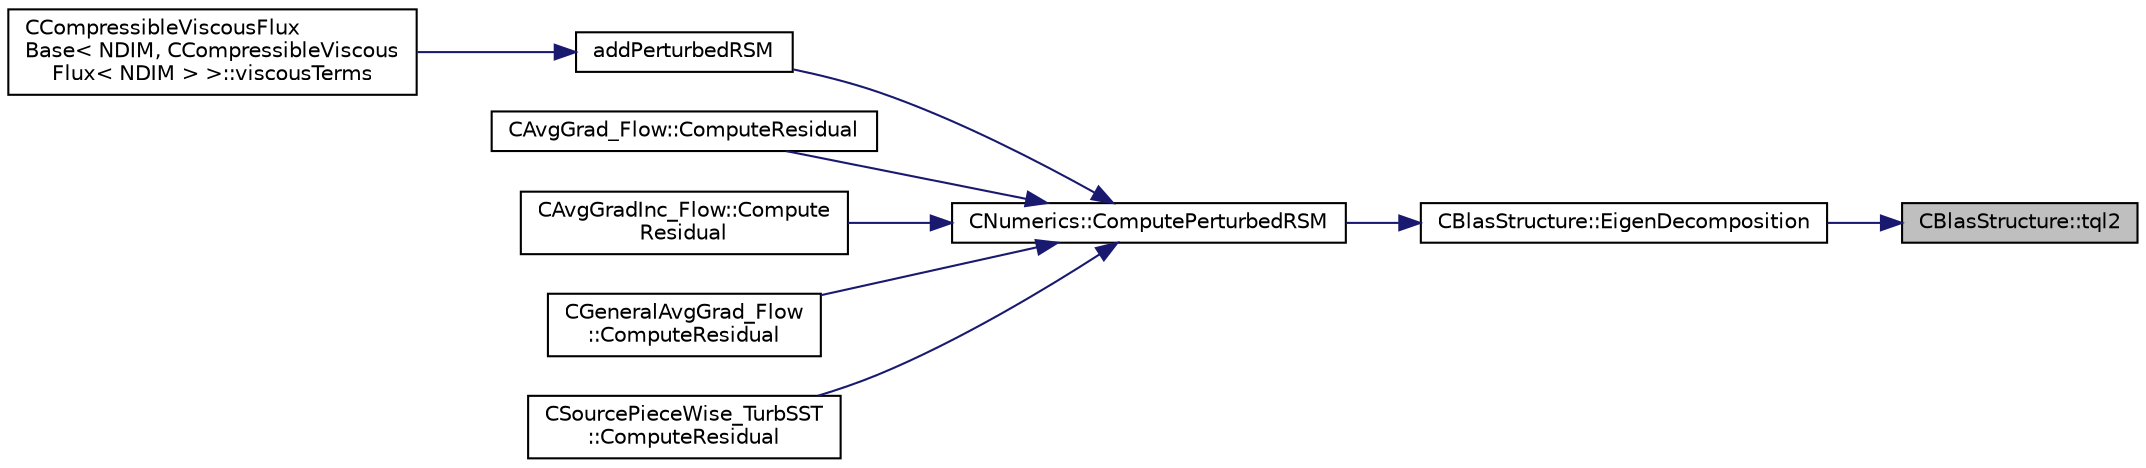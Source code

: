 digraph "CBlasStructure::tql2"
{
 // LATEX_PDF_SIZE
  edge [fontname="Helvetica",fontsize="10",labelfontname="Helvetica",labelfontsize="10"];
  node [fontname="Helvetica",fontsize="10",shape=record];
  rankdir="RL";
  Node1 [label="CBlasStructure::tql2",height=0.2,width=0.4,color="black", fillcolor="grey75", style="filled", fontcolor="black",tooltip="tql2 Author:"];
  Node1 -> Node2 [dir="back",color="midnightblue",fontsize="10",style="solid",fontname="Helvetica"];
  Node2 [label="CBlasStructure::EigenDecomposition",height=0.2,width=0.4,color="black", fillcolor="white", style="filled",URL="$classCBlasStructure.html#a277569e1a51bf41ac5b988a839b309c7",tooltip="Decomposes the symmetric matrix A_ij, into eigenvectors and eigenvalues."];
  Node2 -> Node3 [dir="back",color="midnightblue",fontsize="10",style="solid",fontname="Helvetica"];
  Node3 [label="CNumerics::ComputePerturbedRSM",height=0.2,width=0.4,color="black", fillcolor="white", style="filled",URL="$classCNumerics.html#a63e8563eb6e5e4afd133f3147e2d3390",tooltip="Perturb the Reynolds stress tensor based on parameters."];
  Node3 -> Node4 [dir="back",color="midnightblue",fontsize="10",style="solid",fontname="Helvetica"];
  Node4 [label="addPerturbedRSM",height=0.2,width=0.4,color="black", fillcolor="white", style="filled",URL="$diffusion_2common_8hpp.html#a280131aa990e531f4da1ffc2aa30c691",tooltip="Add perturbed stress tensor."];
  Node4 -> Node5 [dir="back",color="midnightblue",fontsize="10",style="solid",fontname="Helvetica"];
  Node5 [label="CCompressibleViscousFlux\lBase\< NDIM, CCompressibleViscous\lFlux\< NDIM \> \>::viscousTerms",height=0.2,width=0.4,color="black", fillcolor="white", style="filled",URL="$classCCompressibleViscousFluxBase.html#a2feac6faba6a30370c0632c74d6d4cf4",tooltip="Add viscous contributions to flux and jacobians."];
  Node3 -> Node6 [dir="back",color="midnightblue",fontsize="10",style="solid",fontname="Helvetica"];
  Node6 [label="CAvgGrad_Flow::ComputeResidual",height=0.2,width=0.4,color="black", fillcolor="white", style="filled",URL="$classCAvgGrad__Flow.html#a24116483420da4c85e134442cbce7590",tooltip="Compute the viscous flow residual using an average of gradients."];
  Node3 -> Node7 [dir="back",color="midnightblue",fontsize="10",style="solid",fontname="Helvetica"];
  Node7 [label="CAvgGradInc_Flow::Compute\lResidual",height=0.2,width=0.4,color="black", fillcolor="white", style="filled",URL="$classCAvgGradInc__Flow.html#a01d7de2a96934050c3cc1ccda489dd0c",tooltip="Compute the viscous flow residual using an average of gradients."];
  Node3 -> Node8 [dir="back",color="midnightblue",fontsize="10",style="solid",fontname="Helvetica"];
  Node8 [label="CGeneralAvgGrad_Flow\l::ComputeResidual",height=0.2,width=0.4,color="black", fillcolor="white", style="filled",URL="$classCGeneralAvgGrad__Flow.html#af77f9f862b6b097256d3521a829e97d9",tooltip="Compute the viscous flow residual using an average of gradients."];
  Node3 -> Node9 [dir="back",color="midnightblue",fontsize="10",style="solid",fontname="Helvetica"];
  Node9 [label="CSourcePieceWise_TurbSST\l::ComputeResidual",height=0.2,width=0.4,color="black", fillcolor="white", style="filled",URL="$classCSourcePieceWise__TurbSST.html#a6d1441810be5842a599a57908180032c",tooltip="Residual for source term integration."];
}
